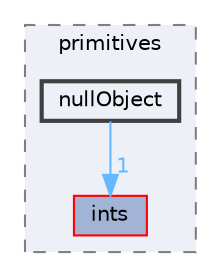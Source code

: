 digraph "src/OpenFOAM/primitives/nullObject"
{
 // LATEX_PDF_SIZE
  bgcolor="transparent";
  edge [fontname=Helvetica,fontsize=10,labelfontname=Helvetica,labelfontsize=10];
  node [fontname=Helvetica,fontsize=10,shape=box,height=0.2,width=0.4];
  compound=true
  subgraph clusterdir_3e50f45338116b169052b428016851aa {
    graph [ bgcolor="#edf0f7", pencolor="grey50", label="primitives", fontname=Helvetica,fontsize=10 style="filled,dashed", URL="dir_3e50f45338116b169052b428016851aa.html",tooltip=""]
  dir_086c067a0e64eeb439d30ae0c44248d8 [label="ints", fillcolor="#a2b4d6", color="red", style="filled", URL="dir_086c067a0e64eeb439d30ae0c44248d8.html",tooltip=""];
  dir_7aca3e0a7045fc902b8f4d4bfc476d9f [label="nullObject", fillcolor="#edf0f7", color="grey25", style="filled,bold", URL="dir_7aca3e0a7045fc902b8f4d4bfc476d9f.html",tooltip=""];
  }
  dir_7aca3e0a7045fc902b8f4d4bfc476d9f->dir_086c067a0e64eeb439d30ae0c44248d8 [headlabel="1", labeldistance=1.5 headhref="dir_002633_001949.html" href="dir_002633_001949.html" color="steelblue1" fontcolor="steelblue1"];
}
